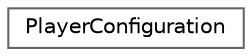 digraph "Grafische Darstellung der Klassenhierarchie"
{
 // LATEX_PDF_SIZE
  bgcolor="transparent";
  edge [fontname=Helvetica,fontsize=10,labelfontname=Helvetica,labelfontsize=10];
  node [fontname=Helvetica,fontsize=10,shape=box,height=0.2,width=0.4];
  rankdir="LR";
  Node0 [id="Node000000",label="PlayerConfiguration",height=0.2,width=0.4,color="grey40", fillcolor="white", style="filled",URL="$d7/d8c/struct_player_configuration.html",tooltip="The Config container wich contains the Archivements and the Armor/Weapon."];
}
